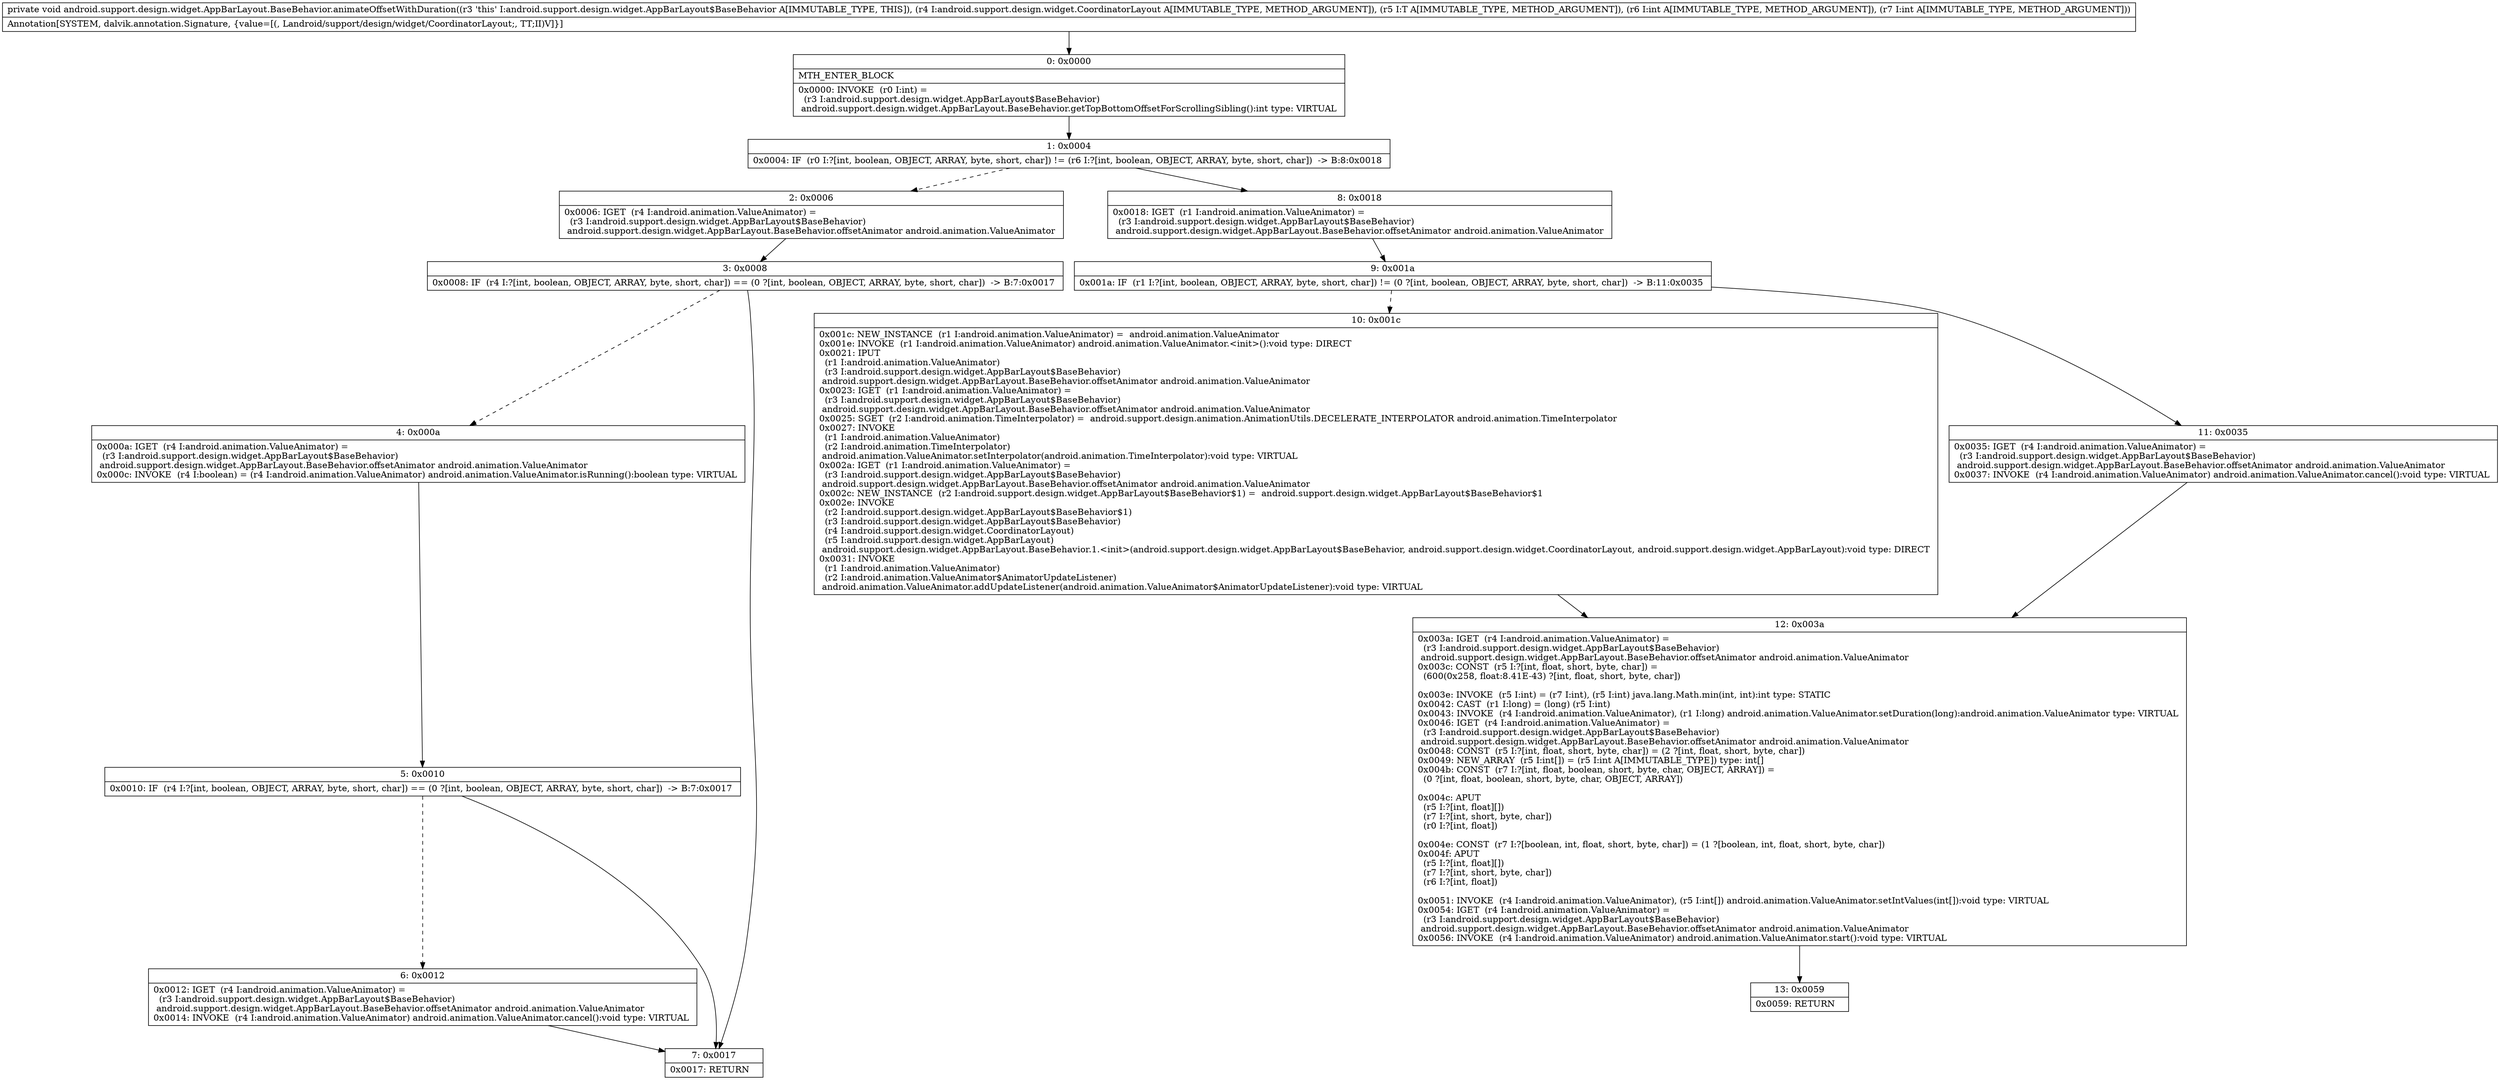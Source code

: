 digraph "CFG forandroid.support.design.widget.AppBarLayout.BaseBehavior.animateOffsetWithDuration(Landroid\/support\/design\/widget\/CoordinatorLayout;Landroid\/support\/design\/widget\/AppBarLayout;II)V" {
Node_0 [shape=record,label="{0\:\ 0x0000|MTH_ENTER_BLOCK\l|0x0000: INVOKE  (r0 I:int) = \l  (r3 I:android.support.design.widget.AppBarLayout$BaseBehavior)\l android.support.design.widget.AppBarLayout.BaseBehavior.getTopBottomOffsetForScrollingSibling():int type: VIRTUAL \l}"];
Node_1 [shape=record,label="{1\:\ 0x0004|0x0004: IF  (r0 I:?[int, boolean, OBJECT, ARRAY, byte, short, char]) != (r6 I:?[int, boolean, OBJECT, ARRAY, byte, short, char])  \-\> B:8:0x0018 \l}"];
Node_2 [shape=record,label="{2\:\ 0x0006|0x0006: IGET  (r4 I:android.animation.ValueAnimator) = \l  (r3 I:android.support.design.widget.AppBarLayout$BaseBehavior)\l android.support.design.widget.AppBarLayout.BaseBehavior.offsetAnimator android.animation.ValueAnimator \l}"];
Node_3 [shape=record,label="{3\:\ 0x0008|0x0008: IF  (r4 I:?[int, boolean, OBJECT, ARRAY, byte, short, char]) == (0 ?[int, boolean, OBJECT, ARRAY, byte, short, char])  \-\> B:7:0x0017 \l}"];
Node_4 [shape=record,label="{4\:\ 0x000a|0x000a: IGET  (r4 I:android.animation.ValueAnimator) = \l  (r3 I:android.support.design.widget.AppBarLayout$BaseBehavior)\l android.support.design.widget.AppBarLayout.BaseBehavior.offsetAnimator android.animation.ValueAnimator \l0x000c: INVOKE  (r4 I:boolean) = (r4 I:android.animation.ValueAnimator) android.animation.ValueAnimator.isRunning():boolean type: VIRTUAL \l}"];
Node_5 [shape=record,label="{5\:\ 0x0010|0x0010: IF  (r4 I:?[int, boolean, OBJECT, ARRAY, byte, short, char]) == (0 ?[int, boolean, OBJECT, ARRAY, byte, short, char])  \-\> B:7:0x0017 \l}"];
Node_6 [shape=record,label="{6\:\ 0x0012|0x0012: IGET  (r4 I:android.animation.ValueAnimator) = \l  (r3 I:android.support.design.widget.AppBarLayout$BaseBehavior)\l android.support.design.widget.AppBarLayout.BaseBehavior.offsetAnimator android.animation.ValueAnimator \l0x0014: INVOKE  (r4 I:android.animation.ValueAnimator) android.animation.ValueAnimator.cancel():void type: VIRTUAL \l}"];
Node_7 [shape=record,label="{7\:\ 0x0017|0x0017: RETURN   \l}"];
Node_8 [shape=record,label="{8\:\ 0x0018|0x0018: IGET  (r1 I:android.animation.ValueAnimator) = \l  (r3 I:android.support.design.widget.AppBarLayout$BaseBehavior)\l android.support.design.widget.AppBarLayout.BaseBehavior.offsetAnimator android.animation.ValueAnimator \l}"];
Node_9 [shape=record,label="{9\:\ 0x001a|0x001a: IF  (r1 I:?[int, boolean, OBJECT, ARRAY, byte, short, char]) != (0 ?[int, boolean, OBJECT, ARRAY, byte, short, char])  \-\> B:11:0x0035 \l}"];
Node_10 [shape=record,label="{10\:\ 0x001c|0x001c: NEW_INSTANCE  (r1 I:android.animation.ValueAnimator) =  android.animation.ValueAnimator \l0x001e: INVOKE  (r1 I:android.animation.ValueAnimator) android.animation.ValueAnimator.\<init\>():void type: DIRECT \l0x0021: IPUT  \l  (r1 I:android.animation.ValueAnimator)\l  (r3 I:android.support.design.widget.AppBarLayout$BaseBehavior)\l android.support.design.widget.AppBarLayout.BaseBehavior.offsetAnimator android.animation.ValueAnimator \l0x0023: IGET  (r1 I:android.animation.ValueAnimator) = \l  (r3 I:android.support.design.widget.AppBarLayout$BaseBehavior)\l android.support.design.widget.AppBarLayout.BaseBehavior.offsetAnimator android.animation.ValueAnimator \l0x0025: SGET  (r2 I:android.animation.TimeInterpolator) =  android.support.design.animation.AnimationUtils.DECELERATE_INTERPOLATOR android.animation.TimeInterpolator \l0x0027: INVOKE  \l  (r1 I:android.animation.ValueAnimator)\l  (r2 I:android.animation.TimeInterpolator)\l android.animation.ValueAnimator.setInterpolator(android.animation.TimeInterpolator):void type: VIRTUAL \l0x002a: IGET  (r1 I:android.animation.ValueAnimator) = \l  (r3 I:android.support.design.widget.AppBarLayout$BaseBehavior)\l android.support.design.widget.AppBarLayout.BaseBehavior.offsetAnimator android.animation.ValueAnimator \l0x002c: NEW_INSTANCE  (r2 I:android.support.design.widget.AppBarLayout$BaseBehavior$1) =  android.support.design.widget.AppBarLayout$BaseBehavior$1 \l0x002e: INVOKE  \l  (r2 I:android.support.design.widget.AppBarLayout$BaseBehavior$1)\l  (r3 I:android.support.design.widget.AppBarLayout$BaseBehavior)\l  (r4 I:android.support.design.widget.CoordinatorLayout)\l  (r5 I:android.support.design.widget.AppBarLayout)\l android.support.design.widget.AppBarLayout.BaseBehavior.1.\<init\>(android.support.design.widget.AppBarLayout$BaseBehavior, android.support.design.widget.CoordinatorLayout, android.support.design.widget.AppBarLayout):void type: DIRECT \l0x0031: INVOKE  \l  (r1 I:android.animation.ValueAnimator)\l  (r2 I:android.animation.ValueAnimator$AnimatorUpdateListener)\l android.animation.ValueAnimator.addUpdateListener(android.animation.ValueAnimator$AnimatorUpdateListener):void type: VIRTUAL \l}"];
Node_11 [shape=record,label="{11\:\ 0x0035|0x0035: IGET  (r4 I:android.animation.ValueAnimator) = \l  (r3 I:android.support.design.widget.AppBarLayout$BaseBehavior)\l android.support.design.widget.AppBarLayout.BaseBehavior.offsetAnimator android.animation.ValueAnimator \l0x0037: INVOKE  (r4 I:android.animation.ValueAnimator) android.animation.ValueAnimator.cancel():void type: VIRTUAL \l}"];
Node_12 [shape=record,label="{12\:\ 0x003a|0x003a: IGET  (r4 I:android.animation.ValueAnimator) = \l  (r3 I:android.support.design.widget.AppBarLayout$BaseBehavior)\l android.support.design.widget.AppBarLayout.BaseBehavior.offsetAnimator android.animation.ValueAnimator \l0x003c: CONST  (r5 I:?[int, float, short, byte, char]) = \l  (600(0x258, float:8.41E\-43) ?[int, float, short, byte, char])\l \l0x003e: INVOKE  (r5 I:int) = (r7 I:int), (r5 I:int) java.lang.Math.min(int, int):int type: STATIC \l0x0042: CAST  (r1 I:long) = (long) (r5 I:int) \l0x0043: INVOKE  (r4 I:android.animation.ValueAnimator), (r1 I:long) android.animation.ValueAnimator.setDuration(long):android.animation.ValueAnimator type: VIRTUAL \l0x0046: IGET  (r4 I:android.animation.ValueAnimator) = \l  (r3 I:android.support.design.widget.AppBarLayout$BaseBehavior)\l android.support.design.widget.AppBarLayout.BaseBehavior.offsetAnimator android.animation.ValueAnimator \l0x0048: CONST  (r5 I:?[int, float, short, byte, char]) = (2 ?[int, float, short, byte, char]) \l0x0049: NEW_ARRAY  (r5 I:int[]) = (r5 I:int A[IMMUTABLE_TYPE]) type: int[] \l0x004b: CONST  (r7 I:?[int, float, boolean, short, byte, char, OBJECT, ARRAY]) = \l  (0 ?[int, float, boolean, short, byte, char, OBJECT, ARRAY])\l \l0x004c: APUT  \l  (r5 I:?[int, float][])\l  (r7 I:?[int, short, byte, char])\l  (r0 I:?[int, float])\l \l0x004e: CONST  (r7 I:?[boolean, int, float, short, byte, char]) = (1 ?[boolean, int, float, short, byte, char]) \l0x004f: APUT  \l  (r5 I:?[int, float][])\l  (r7 I:?[int, short, byte, char])\l  (r6 I:?[int, float])\l \l0x0051: INVOKE  (r4 I:android.animation.ValueAnimator), (r5 I:int[]) android.animation.ValueAnimator.setIntValues(int[]):void type: VIRTUAL \l0x0054: IGET  (r4 I:android.animation.ValueAnimator) = \l  (r3 I:android.support.design.widget.AppBarLayout$BaseBehavior)\l android.support.design.widget.AppBarLayout.BaseBehavior.offsetAnimator android.animation.ValueAnimator \l0x0056: INVOKE  (r4 I:android.animation.ValueAnimator) android.animation.ValueAnimator.start():void type: VIRTUAL \l}"];
Node_13 [shape=record,label="{13\:\ 0x0059|0x0059: RETURN   \l}"];
MethodNode[shape=record,label="{private void android.support.design.widget.AppBarLayout.BaseBehavior.animateOffsetWithDuration((r3 'this' I:android.support.design.widget.AppBarLayout$BaseBehavior A[IMMUTABLE_TYPE, THIS]), (r4 I:android.support.design.widget.CoordinatorLayout A[IMMUTABLE_TYPE, METHOD_ARGUMENT]), (r5 I:T A[IMMUTABLE_TYPE, METHOD_ARGUMENT]), (r6 I:int A[IMMUTABLE_TYPE, METHOD_ARGUMENT]), (r7 I:int A[IMMUTABLE_TYPE, METHOD_ARGUMENT]))  | Annotation[SYSTEM, dalvik.annotation.Signature, \{value=[(, Landroid\/support\/design\/widget\/CoordinatorLayout;, TT;II)V]\}]\l}"];
MethodNode -> Node_0;
Node_0 -> Node_1;
Node_1 -> Node_2[style=dashed];
Node_1 -> Node_8;
Node_2 -> Node_3;
Node_3 -> Node_4[style=dashed];
Node_3 -> Node_7;
Node_4 -> Node_5;
Node_5 -> Node_6[style=dashed];
Node_5 -> Node_7;
Node_6 -> Node_7;
Node_8 -> Node_9;
Node_9 -> Node_10[style=dashed];
Node_9 -> Node_11;
Node_10 -> Node_12;
Node_11 -> Node_12;
Node_12 -> Node_13;
}

